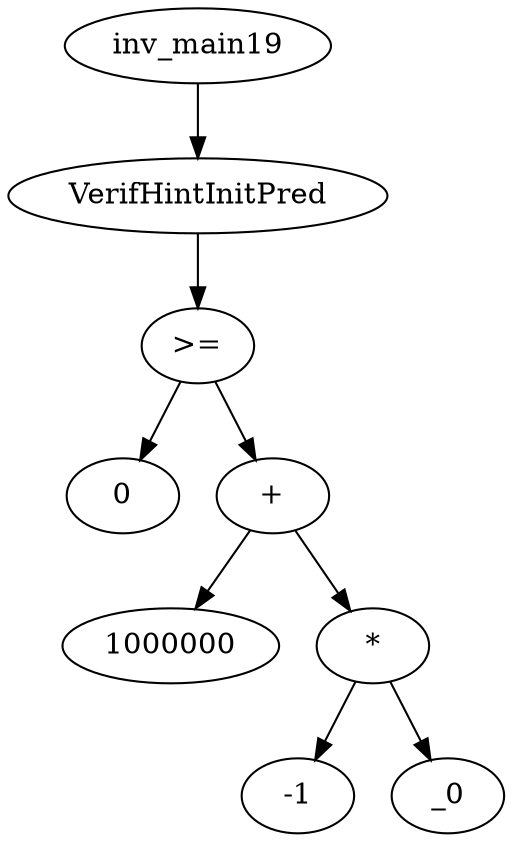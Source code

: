 digraph dag {
0 [label="inv_main19"];
1 [label="VerifHintInitPred"];
2 [label=">="];
3 [label="0"];
4 [label="+"];
5 [label="1000000"];
6 [label="*"];
7 [label="-1"];
8 [label="_0"];
0->1
1->2
2->4
2 -> 3
4->6
4 -> 5
6->8
6 -> 7
}
